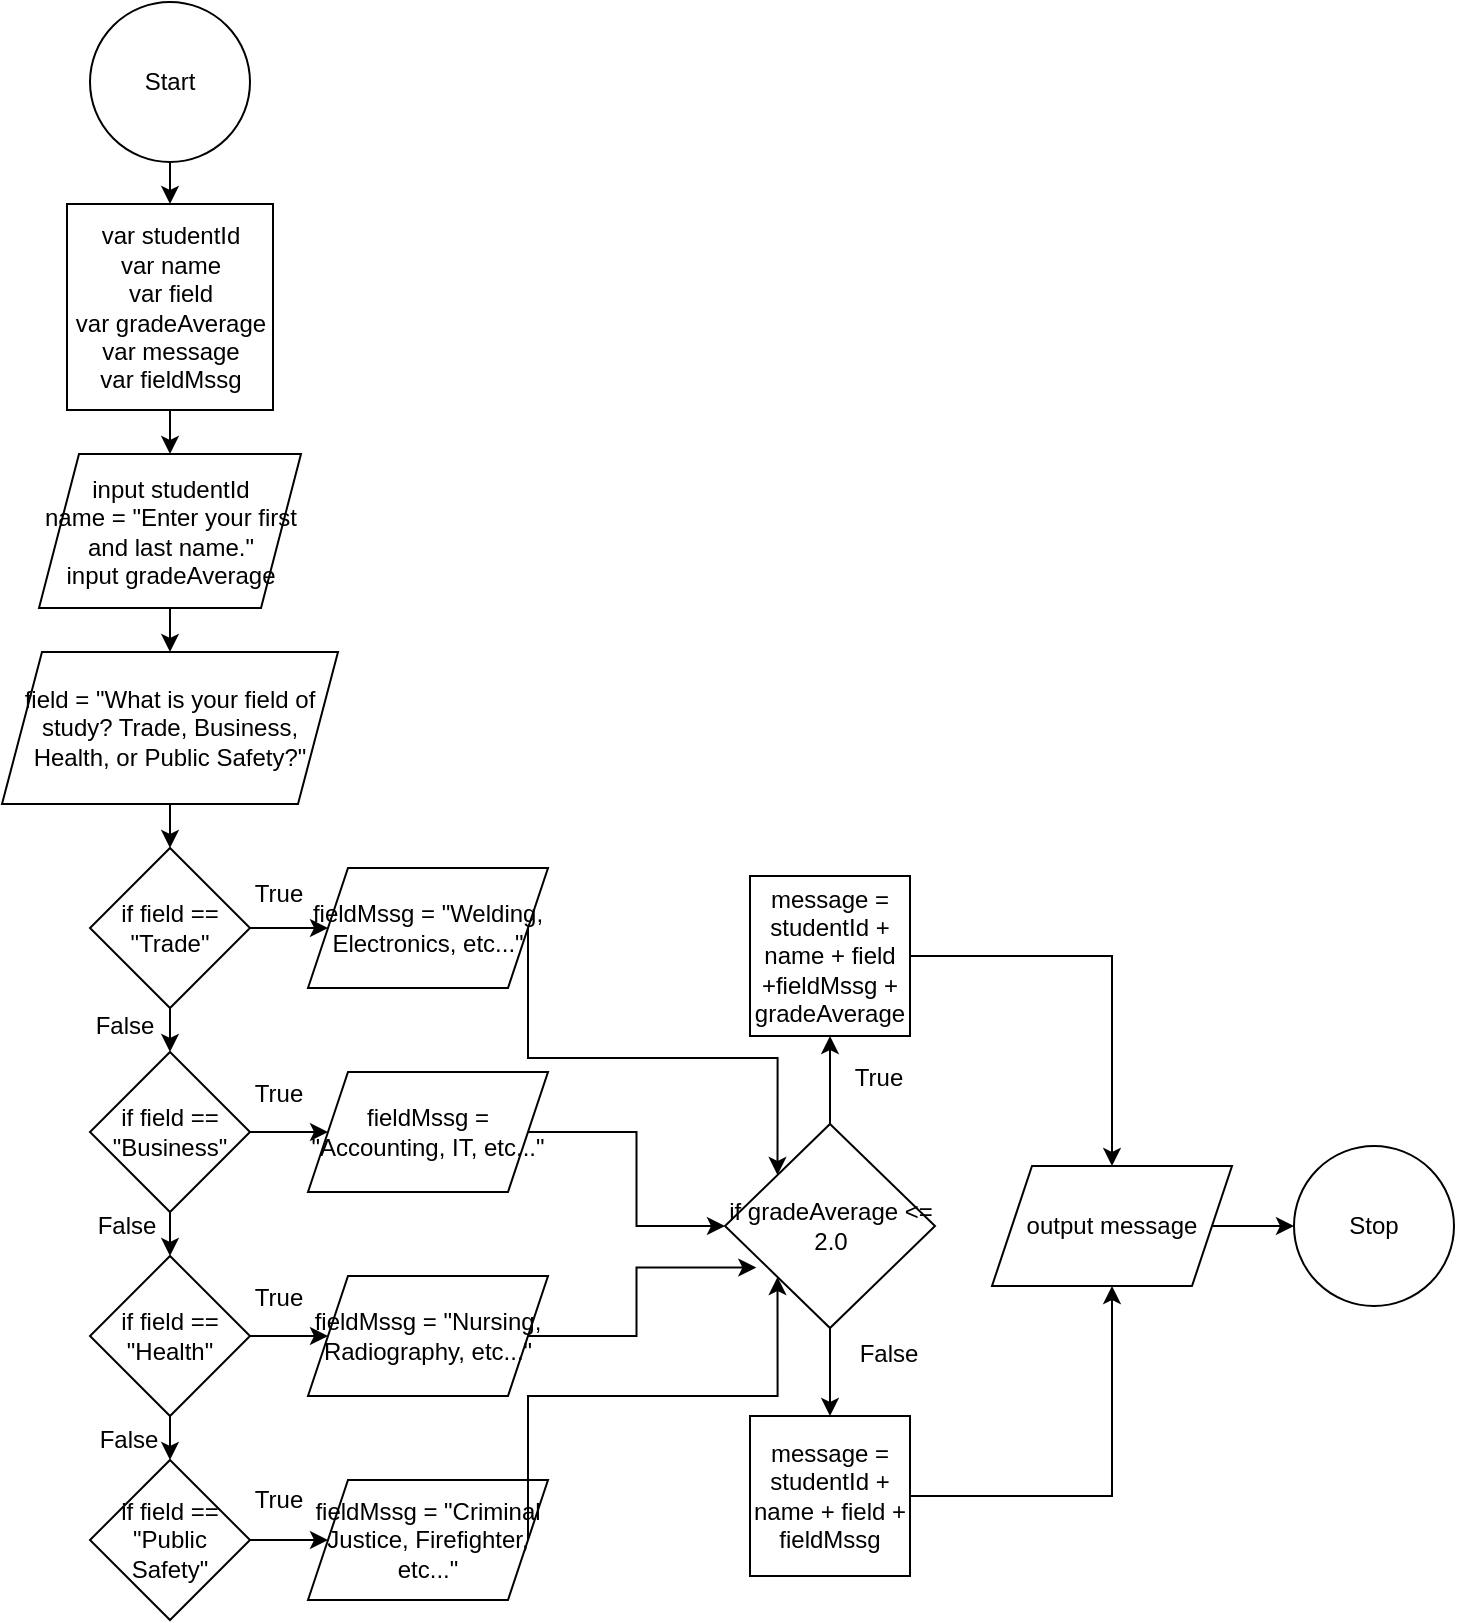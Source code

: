 <mxfile version="24.7.8">
  <diagram name="Page-1" id="T16Zd46ubXOYfnuRm6JH">
    <mxGraphModel dx="985" dy="507" grid="0" gridSize="10" guides="1" tooltips="1" connect="1" arrows="1" fold="1" page="1" pageScale="1" pageWidth="850" pageHeight="1100" math="0" shadow="0">
      <root>
        <mxCell id="0" />
        <mxCell id="1" parent="0" />
        <mxCell id="72Y0vpO9TxCTE2HlXkea-3" style="edgeStyle=orthogonalEdgeStyle;rounded=0;orthogonalLoop=1;jettySize=auto;html=1;exitX=0.5;exitY=1;exitDx=0;exitDy=0;entryX=0.5;entryY=0;entryDx=0;entryDy=0;" edge="1" parent="1" source="72Y0vpO9TxCTE2HlXkea-1" target="72Y0vpO9TxCTE2HlXkea-2">
          <mxGeometry relative="1" as="geometry" />
        </mxCell>
        <mxCell id="72Y0vpO9TxCTE2HlXkea-1" value="Start" style="ellipse;whiteSpace=wrap;html=1;aspect=fixed;fillColor=none;" vertex="1" parent="1">
          <mxGeometry x="83" y="56" width="80" height="80" as="geometry" />
        </mxCell>
        <mxCell id="72Y0vpO9TxCTE2HlXkea-7" style="edgeStyle=orthogonalEdgeStyle;rounded=0;orthogonalLoop=1;jettySize=auto;html=1;exitX=0.5;exitY=1;exitDx=0;exitDy=0;entryX=0.5;entryY=0;entryDx=0;entryDy=0;" edge="1" parent="1" source="72Y0vpO9TxCTE2HlXkea-2" target="72Y0vpO9TxCTE2HlXkea-6">
          <mxGeometry relative="1" as="geometry" />
        </mxCell>
        <mxCell id="72Y0vpO9TxCTE2HlXkea-2" value="var studentId&lt;div&gt;var name&lt;/div&gt;&lt;div&gt;var field&lt;/div&gt;&lt;div&gt;var gradeAverage&lt;/div&gt;&lt;div&gt;var message&lt;/div&gt;&lt;div&gt;var fieldMssg&lt;/div&gt;" style="whiteSpace=wrap;html=1;aspect=fixed;fillColor=none;" vertex="1" parent="1">
          <mxGeometry x="71.5" y="157" width="103" height="103" as="geometry" />
        </mxCell>
        <mxCell id="72Y0vpO9TxCTE2HlXkea-23" style="edgeStyle=orthogonalEdgeStyle;rounded=0;orthogonalLoop=1;jettySize=auto;html=1;exitX=0.5;exitY=1;exitDx=0;exitDy=0;entryX=0.5;entryY=0;entryDx=0;entryDy=0;" edge="1" parent="1" source="72Y0vpO9TxCTE2HlXkea-4" target="72Y0vpO9TxCTE2HlXkea-9">
          <mxGeometry relative="1" as="geometry" />
        </mxCell>
        <mxCell id="72Y0vpO9TxCTE2HlXkea-4" value="field = &quot;What is your field of study? Trade, Business, Health, or Public Safety?&quot;" style="shape=parallelogram;perimeter=parallelogramPerimeter;whiteSpace=wrap;html=1;fixedSize=1;fillColor=none;" vertex="1" parent="1">
          <mxGeometry x="39" y="381" width="168" height="76" as="geometry" />
        </mxCell>
        <mxCell id="72Y0vpO9TxCTE2HlXkea-8" style="edgeStyle=orthogonalEdgeStyle;rounded=0;orthogonalLoop=1;jettySize=auto;html=1;exitX=0.5;exitY=1;exitDx=0;exitDy=0;entryX=0.5;entryY=0;entryDx=0;entryDy=0;" edge="1" parent="1" source="72Y0vpO9TxCTE2HlXkea-6" target="72Y0vpO9TxCTE2HlXkea-4">
          <mxGeometry relative="1" as="geometry" />
        </mxCell>
        <mxCell id="72Y0vpO9TxCTE2HlXkea-6" value="input studentId&lt;div&gt;name = &quot;Enter your first and last name.&quot;&lt;/div&gt;&lt;div&gt;input gradeAverage&lt;/div&gt;" style="shape=parallelogram;perimeter=parallelogramPerimeter;whiteSpace=wrap;html=1;fixedSize=1;fillColor=none;" vertex="1" parent="1">
          <mxGeometry x="57.5" y="282" width="131" height="77" as="geometry" />
        </mxCell>
        <mxCell id="72Y0vpO9TxCTE2HlXkea-24" style="edgeStyle=orthogonalEdgeStyle;rounded=0;orthogonalLoop=1;jettySize=auto;html=1;exitX=0.5;exitY=1;exitDx=0;exitDy=0;entryX=0.5;entryY=0;entryDx=0;entryDy=0;" edge="1" parent="1" source="72Y0vpO9TxCTE2HlXkea-9" target="72Y0vpO9TxCTE2HlXkea-10">
          <mxGeometry relative="1" as="geometry" />
        </mxCell>
        <mxCell id="72Y0vpO9TxCTE2HlXkea-27" style="edgeStyle=orthogonalEdgeStyle;rounded=0;orthogonalLoop=1;jettySize=auto;html=1;exitX=1;exitY=0.5;exitDx=0;exitDy=0;entryX=0;entryY=0.5;entryDx=0;entryDy=0;" edge="1" parent="1" source="72Y0vpO9TxCTE2HlXkea-9" target="72Y0vpO9TxCTE2HlXkea-17">
          <mxGeometry relative="1" as="geometry" />
        </mxCell>
        <mxCell id="72Y0vpO9TxCTE2HlXkea-9" value="if field == &quot;Trade&quot;" style="rhombus;whiteSpace=wrap;html=1;fillColor=none;" vertex="1" parent="1">
          <mxGeometry x="83" y="479" width="80" height="80" as="geometry" />
        </mxCell>
        <mxCell id="72Y0vpO9TxCTE2HlXkea-25" style="edgeStyle=orthogonalEdgeStyle;rounded=0;orthogonalLoop=1;jettySize=auto;html=1;exitX=0.5;exitY=1;exitDx=0;exitDy=0;entryX=0.5;entryY=0;entryDx=0;entryDy=0;" edge="1" parent="1" source="72Y0vpO9TxCTE2HlXkea-10" target="72Y0vpO9TxCTE2HlXkea-11">
          <mxGeometry relative="1" as="geometry" />
        </mxCell>
        <mxCell id="72Y0vpO9TxCTE2HlXkea-28" style="edgeStyle=orthogonalEdgeStyle;rounded=0;orthogonalLoop=1;jettySize=auto;html=1;exitX=1;exitY=0.5;exitDx=0;exitDy=0;entryX=0;entryY=0.5;entryDx=0;entryDy=0;" edge="1" parent="1" source="72Y0vpO9TxCTE2HlXkea-10" target="72Y0vpO9TxCTE2HlXkea-18">
          <mxGeometry relative="1" as="geometry" />
        </mxCell>
        <mxCell id="72Y0vpO9TxCTE2HlXkea-10" value="if field == &quot;Business&quot;" style="rhombus;whiteSpace=wrap;html=1;fillColor=none;" vertex="1" parent="1">
          <mxGeometry x="83" y="581" width="80" height="80" as="geometry" />
        </mxCell>
        <mxCell id="72Y0vpO9TxCTE2HlXkea-26" style="edgeStyle=orthogonalEdgeStyle;rounded=0;orthogonalLoop=1;jettySize=auto;html=1;exitX=0.5;exitY=1;exitDx=0;exitDy=0;entryX=0.5;entryY=0;entryDx=0;entryDy=0;" edge="1" parent="1" source="72Y0vpO9TxCTE2HlXkea-11" target="72Y0vpO9TxCTE2HlXkea-12">
          <mxGeometry relative="1" as="geometry" />
        </mxCell>
        <mxCell id="72Y0vpO9TxCTE2HlXkea-29" style="edgeStyle=orthogonalEdgeStyle;rounded=0;orthogonalLoop=1;jettySize=auto;html=1;exitX=1;exitY=0.5;exitDx=0;exitDy=0;entryX=0;entryY=0.5;entryDx=0;entryDy=0;" edge="1" parent="1" source="72Y0vpO9TxCTE2HlXkea-11" target="72Y0vpO9TxCTE2HlXkea-19">
          <mxGeometry relative="1" as="geometry" />
        </mxCell>
        <mxCell id="72Y0vpO9TxCTE2HlXkea-11" value="if field == &quot;Health&quot;" style="rhombus;whiteSpace=wrap;html=1;fillColor=none;" vertex="1" parent="1">
          <mxGeometry x="83" y="683" width="80" height="80" as="geometry" />
        </mxCell>
        <mxCell id="72Y0vpO9TxCTE2HlXkea-30" style="edgeStyle=orthogonalEdgeStyle;rounded=0;orthogonalLoop=1;jettySize=auto;html=1;exitX=1;exitY=0.5;exitDx=0;exitDy=0;entryX=0;entryY=0.5;entryDx=0;entryDy=0;" edge="1" parent="1" source="72Y0vpO9TxCTE2HlXkea-12" target="72Y0vpO9TxCTE2HlXkea-20">
          <mxGeometry relative="1" as="geometry" />
        </mxCell>
        <mxCell id="72Y0vpO9TxCTE2HlXkea-12" value="if field == &quot;Public Safety&quot;" style="rhombus;whiteSpace=wrap;html=1;fillColor=none;" vertex="1" parent="1">
          <mxGeometry x="83" y="785" width="80" height="80" as="geometry" />
        </mxCell>
        <mxCell id="72Y0vpO9TxCTE2HlXkea-47" style="edgeStyle=orthogonalEdgeStyle;rounded=0;orthogonalLoop=1;jettySize=auto;html=1;exitX=1;exitY=0.5;exitDx=0;exitDy=0;entryX=0.5;entryY=0;entryDx=0;entryDy=0;" edge="1" parent="1" source="72Y0vpO9TxCTE2HlXkea-13" target="72Y0vpO9TxCTE2HlXkea-46">
          <mxGeometry relative="1" as="geometry" />
        </mxCell>
        <mxCell id="72Y0vpO9TxCTE2HlXkea-13" value="message = studentId + name + field +fieldMssg + gradeAverage" style="whiteSpace=wrap;html=1;aspect=fixed;fillColor=none;" vertex="1" parent="1">
          <mxGeometry x="413" y="493" width="80" height="80" as="geometry" />
        </mxCell>
        <mxCell id="72Y0vpO9TxCTE2HlXkea-40" style="edgeStyle=orthogonalEdgeStyle;rounded=0;orthogonalLoop=1;jettySize=auto;html=1;exitX=1;exitY=0.5;exitDx=0;exitDy=0;entryX=0;entryY=0;entryDx=0;entryDy=0;" edge="1" parent="1" source="72Y0vpO9TxCTE2HlXkea-17" target="72Y0vpO9TxCTE2HlXkea-21">
          <mxGeometry relative="1" as="geometry">
            <Array as="points">
              <mxPoint x="302" y="584" />
              <mxPoint x="427" y="584" />
            </Array>
          </mxGeometry>
        </mxCell>
        <mxCell id="72Y0vpO9TxCTE2HlXkea-17" value="fieldMssg = &quot;Welding, Electronics, etc...&quot;" style="shape=parallelogram;perimeter=parallelogramPerimeter;whiteSpace=wrap;html=1;fixedSize=1;fillColor=none;" vertex="1" parent="1">
          <mxGeometry x="192" y="489" width="120" height="60" as="geometry" />
        </mxCell>
        <mxCell id="72Y0vpO9TxCTE2HlXkea-41" style="edgeStyle=orthogonalEdgeStyle;rounded=0;orthogonalLoop=1;jettySize=auto;html=1;exitX=1;exitY=0.5;exitDx=0;exitDy=0;entryX=0;entryY=0.5;entryDx=0;entryDy=0;" edge="1" parent="1" source="72Y0vpO9TxCTE2HlXkea-18" target="72Y0vpO9TxCTE2HlXkea-21">
          <mxGeometry relative="1" as="geometry" />
        </mxCell>
        <mxCell id="72Y0vpO9TxCTE2HlXkea-18" value="fieldMssg = &quot;Accounting, IT, etc...&quot;" style="shape=parallelogram;perimeter=parallelogramPerimeter;whiteSpace=wrap;html=1;fixedSize=1;fillColor=none;" vertex="1" parent="1">
          <mxGeometry x="192" y="591" width="120" height="60" as="geometry" />
        </mxCell>
        <mxCell id="72Y0vpO9TxCTE2HlXkea-19" value="fieldMssg = &quot;Nursing, Radiography, etc...&quot;" style="shape=parallelogram;perimeter=parallelogramPerimeter;whiteSpace=wrap;html=1;fixedSize=1;fillColor=none;" vertex="1" parent="1">
          <mxGeometry x="192" y="693" width="120" height="60" as="geometry" />
        </mxCell>
        <mxCell id="72Y0vpO9TxCTE2HlXkea-43" style="edgeStyle=orthogonalEdgeStyle;rounded=0;orthogonalLoop=1;jettySize=auto;html=1;exitX=1;exitY=0.5;exitDx=0;exitDy=0;entryX=0;entryY=1;entryDx=0;entryDy=0;" edge="1" parent="1" source="72Y0vpO9TxCTE2HlXkea-20" target="72Y0vpO9TxCTE2HlXkea-21">
          <mxGeometry relative="1" as="geometry">
            <Array as="points">
              <mxPoint x="302" y="753" />
              <mxPoint x="427" y="753" />
            </Array>
          </mxGeometry>
        </mxCell>
        <mxCell id="72Y0vpO9TxCTE2HlXkea-20" value="fieldMssg = &quot;Criminal Justice, Firefighter, etc...&quot;" style="shape=parallelogram;perimeter=parallelogramPerimeter;whiteSpace=wrap;html=1;fixedSize=1;fillColor=none;" vertex="1" parent="1">
          <mxGeometry x="192" y="795" width="120" height="60" as="geometry" />
        </mxCell>
        <mxCell id="72Y0vpO9TxCTE2HlXkea-44" style="edgeStyle=orthogonalEdgeStyle;rounded=0;orthogonalLoop=1;jettySize=auto;html=1;exitX=0.5;exitY=1;exitDx=0;exitDy=0;entryX=0.5;entryY=0;entryDx=0;entryDy=0;" edge="1" parent="1" source="72Y0vpO9TxCTE2HlXkea-21" target="72Y0vpO9TxCTE2HlXkea-22">
          <mxGeometry relative="1" as="geometry" />
        </mxCell>
        <mxCell id="72Y0vpO9TxCTE2HlXkea-45" style="edgeStyle=orthogonalEdgeStyle;rounded=0;orthogonalLoop=1;jettySize=auto;html=1;exitX=0.5;exitY=0;exitDx=0;exitDy=0;entryX=0.5;entryY=1;entryDx=0;entryDy=0;" edge="1" parent="1" source="72Y0vpO9TxCTE2HlXkea-21" target="72Y0vpO9TxCTE2HlXkea-13">
          <mxGeometry relative="1" as="geometry" />
        </mxCell>
        <mxCell id="72Y0vpO9TxCTE2HlXkea-21" value="if gradeAverage &amp;lt;= 2.0" style="rhombus;whiteSpace=wrap;html=1;fillColor=none;" vertex="1" parent="1">
          <mxGeometry x="400.5" y="617" width="105" height="102" as="geometry" />
        </mxCell>
        <mxCell id="72Y0vpO9TxCTE2HlXkea-48" style="edgeStyle=orthogonalEdgeStyle;rounded=0;orthogonalLoop=1;jettySize=auto;html=1;exitX=1;exitY=0.5;exitDx=0;exitDy=0;entryX=0.5;entryY=1;entryDx=0;entryDy=0;" edge="1" parent="1" source="72Y0vpO9TxCTE2HlXkea-22" target="72Y0vpO9TxCTE2HlXkea-46">
          <mxGeometry relative="1" as="geometry" />
        </mxCell>
        <mxCell id="72Y0vpO9TxCTE2HlXkea-22" value="message = studentId + name + field + fieldMssg" style="whiteSpace=wrap;html=1;aspect=fixed;fillColor=none;" vertex="1" parent="1">
          <mxGeometry x="413" y="763" width="80" height="80" as="geometry" />
        </mxCell>
        <mxCell id="72Y0vpO9TxCTE2HlXkea-42" style="edgeStyle=orthogonalEdgeStyle;rounded=0;orthogonalLoop=1;jettySize=auto;html=1;exitX=1;exitY=0.5;exitDx=0;exitDy=0;entryX=0.149;entryY=0.704;entryDx=0;entryDy=0;entryPerimeter=0;" edge="1" parent="1" source="72Y0vpO9TxCTE2HlXkea-19" target="72Y0vpO9TxCTE2HlXkea-21">
          <mxGeometry relative="1" as="geometry" />
        </mxCell>
        <mxCell id="72Y0vpO9TxCTE2HlXkea-59" style="edgeStyle=orthogonalEdgeStyle;rounded=0;orthogonalLoop=1;jettySize=auto;html=1;exitX=1;exitY=0.5;exitDx=0;exitDy=0;entryX=0;entryY=0.5;entryDx=0;entryDy=0;" edge="1" parent="1" source="72Y0vpO9TxCTE2HlXkea-46" target="72Y0vpO9TxCTE2HlXkea-58">
          <mxGeometry relative="1" as="geometry" />
        </mxCell>
        <mxCell id="72Y0vpO9TxCTE2HlXkea-46" value="output message" style="shape=parallelogram;perimeter=parallelogramPerimeter;whiteSpace=wrap;html=1;fixedSize=1;fillColor=none;" vertex="1" parent="1">
          <mxGeometry x="534" y="638" width="120" height="60" as="geometry" />
        </mxCell>
        <mxCell id="72Y0vpO9TxCTE2HlXkea-49" value="True" style="text;html=1;align=center;verticalAlign=middle;resizable=0;points=[];autosize=1;strokeColor=none;fillColor=none;" vertex="1" parent="1">
          <mxGeometry x="456" y="581" width="42" height="26" as="geometry" />
        </mxCell>
        <mxCell id="72Y0vpO9TxCTE2HlXkea-50" value="False" style="text;html=1;align=center;verticalAlign=middle;resizable=0;points=[];autosize=1;strokeColor=none;fillColor=none;" vertex="1" parent="1">
          <mxGeometry x="458.5" y="719" width="47" height="26" as="geometry" />
        </mxCell>
        <mxCell id="72Y0vpO9TxCTE2HlXkea-51" value="True" style="text;html=1;align=center;verticalAlign=middle;resizable=0;points=[];autosize=1;strokeColor=none;fillColor=none;" vertex="1" parent="1">
          <mxGeometry x="156" y="489" width="42" height="26" as="geometry" />
        </mxCell>
        <mxCell id="72Y0vpO9TxCTE2HlXkea-52" value="True" style="text;html=1;align=center;verticalAlign=middle;resizable=0;points=[];autosize=1;strokeColor=none;fillColor=none;" vertex="1" parent="1">
          <mxGeometry x="156" y="589" width="42" height="26" as="geometry" />
        </mxCell>
        <mxCell id="72Y0vpO9TxCTE2HlXkea-53" value="True" style="text;html=1;align=center;verticalAlign=middle;resizable=0;points=[];autosize=1;strokeColor=none;fillColor=none;" vertex="1" parent="1">
          <mxGeometry x="156" y="691" width="42" height="26" as="geometry" />
        </mxCell>
        <mxCell id="72Y0vpO9TxCTE2HlXkea-54" value="True" style="text;html=1;align=center;verticalAlign=middle;resizable=0;points=[];autosize=1;strokeColor=none;fillColor=none;" vertex="1" parent="1">
          <mxGeometry x="156" y="792" width="42" height="26" as="geometry" />
        </mxCell>
        <mxCell id="72Y0vpO9TxCTE2HlXkea-55" value="False" style="text;html=1;align=center;verticalAlign=middle;resizable=0;points=[];autosize=1;strokeColor=none;fillColor=none;" vertex="1" parent="1">
          <mxGeometry x="76" y="555" width="47" height="26" as="geometry" />
        </mxCell>
        <mxCell id="72Y0vpO9TxCTE2HlXkea-56" value="False" style="text;html=1;align=center;verticalAlign=middle;resizable=0;points=[];autosize=1;strokeColor=none;fillColor=none;" vertex="1" parent="1">
          <mxGeometry x="77" y="655" width="47" height="26" as="geometry" />
        </mxCell>
        <mxCell id="72Y0vpO9TxCTE2HlXkea-57" value="False" style="text;html=1;align=center;verticalAlign=middle;resizable=0;points=[];autosize=1;strokeColor=none;fillColor=none;" vertex="1" parent="1">
          <mxGeometry x="78" y="762" width="47" height="26" as="geometry" />
        </mxCell>
        <mxCell id="72Y0vpO9TxCTE2HlXkea-58" value="Stop" style="ellipse;whiteSpace=wrap;html=1;aspect=fixed;fillColor=none;" vertex="1" parent="1">
          <mxGeometry x="685" y="628" width="80" height="80" as="geometry" />
        </mxCell>
      </root>
    </mxGraphModel>
  </diagram>
</mxfile>
